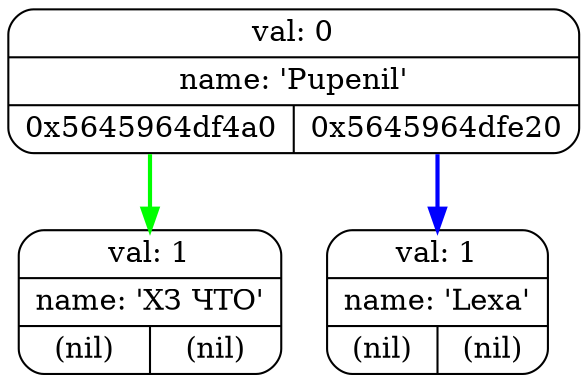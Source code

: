 digraph G{
   rankdir=TB;
   NODE0x5645964df4a0[pin=true,shape="Mrecord",label="{val: 1 | name: 'ХЗ ЧТО' | {<left> (nil) | <right> (nil)}}"];
   NODE0x5645964dfe20[pin=true,shape="Mrecord",label="{val: 1 | name: 'Lexa' | {<left> (nil) | <right> (nil)}}"];
   NODE0x5645964dfe60[pin=true,shape="Mrecord",label="{val: 0 | name: 'Pupenil' | {<left> 0x5645964df4a0 | <right> 0x5645964dfe20}}"];
   NODE0x5645964dfe60:left -> NODE0x5645964df4a0 [color="green",penwidth=2];
   NODE0x5645964dfe60:right -> NODE0x5645964dfe20 [color="blue",penwidth=2];
}